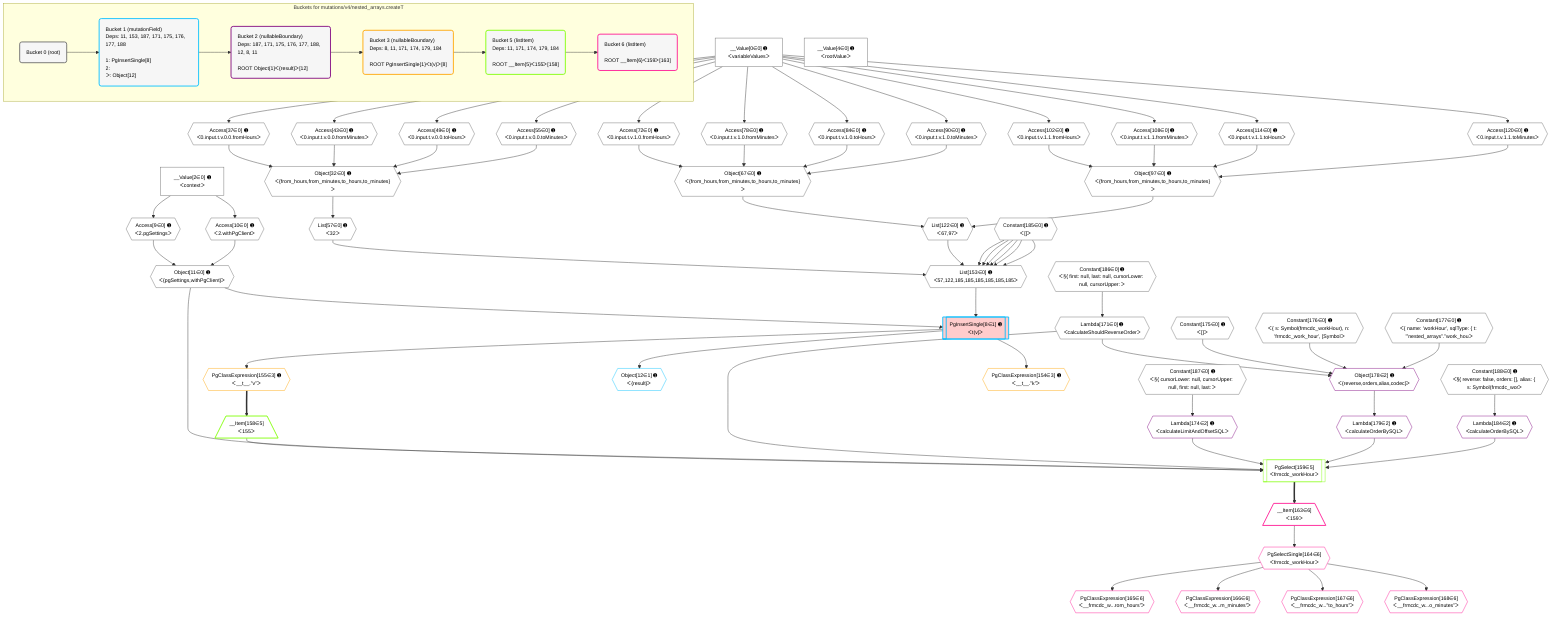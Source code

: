 %%{init: {'themeVariables': { 'fontSize': '12px'}}}%%
graph TD
    classDef path fill:#eee,stroke:#000,color:#000
    classDef plan fill:#fff,stroke-width:1px,color:#000
    classDef itemplan fill:#fff,stroke-width:2px,color:#000
    classDef unbatchedplan fill:#dff,stroke-width:1px,color:#000
    classDef sideeffectplan fill:#fcc,stroke-width:2px,color:#000
    classDef bucket fill:#f6f6f6,color:#000,stroke-width:2px,text-align:left


    %% plan dependencies
    List153{{"List[153∈0] ➊<br />ᐸ57,122,185,185,185,185,185,185ᐳ"}}:::plan
    List57{{"List[57∈0] ➊<br />ᐸ32ᐳ"}}:::plan
    List122{{"List[122∈0] ➊<br />ᐸ67,97ᐳ"}}:::plan
    Constant185{{"Constant[185∈0] ➊<br />ᐸ[]ᐳ"}}:::plan
    List57 & List122 & Constant185 & Constant185 & Constant185 & Constant185 & Constant185 & Constant185 --> List153
    Object32{{"Object[32∈0] ➊<br />ᐸ{from_hours,from_minutes,to_hours,to_minutes}ᐳ"}}:::plan
    Access37{{"Access[37∈0] ➊<br />ᐸ0.input.t.v.0.0.fromHoursᐳ"}}:::plan
    Access43{{"Access[43∈0] ➊<br />ᐸ0.input.t.v.0.0.fromMinutesᐳ"}}:::plan
    Access49{{"Access[49∈0] ➊<br />ᐸ0.input.t.v.0.0.toHoursᐳ"}}:::plan
    Access55{{"Access[55∈0] ➊<br />ᐸ0.input.t.v.0.0.toMinutesᐳ"}}:::plan
    Access37 & Access43 & Access49 & Access55 --> Object32
    Object67{{"Object[67∈0] ➊<br />ᐸ{from_hours,from_minutes,to_hours,to_minutes}ᐳ"}}:::plan
    Access72{{"Access[72∈0] ➊<br />ᐸ0.input.t.v.1.0.fromHoursᐳ"}}:::plan
    Access78{{"Access[78∈0] ➊<br />ᐸ0.input.t.v.1.0.fromMinutesᐳ"}}:::plan
    Access84{{"Access[84∈0] ➊<br />ᐸ0.input.t.v.1.0.toHoursᐳ"}}:::plan
    Access90{{"Access[90∈0] ➊<br />ᐸ0.input.t.v.1.0.toMinutesᐳ"}}:::plan
    Access72 & Access78 & Access84 & Access90 --> Object67
    Object97{{"Object[97∈0] ➊<br />ᐸ{from_hours,from_minutes,to_hours,to_minutes}ᐳ"}}:::plan
    Access102{{"Access[102∈0] ➊<br />ᐸ0.input.t.v.1.1.fromHoursᐳ"}}:::plan
    Access108{{"Access[108∈0] ➊<br />ᐸ0.input.t.v.1.1.fromMinutesᐳ"}}:::plan
    Access114{{"Access[114∈0] ➊<br />ᐸ0.input.t.v.1.1.toHoursᐳ"}}:::plan
    Access120{{"Access[120∈0] ➊<br />ᐸ0.input.t.v.1.1.toMinutesᐳ"}}:::plan
    Access102 & Access108 & Access114 & Access120 --> Object97
    Object11{{"Object[11∈0] ➊<br />ᐸ{pgSettings,withPgClient}ᐳ"}}:::plan
    Access9{{"Access[9∈0] ➊<br />ᐸ2.pgSettingsᐳ"}}:::plan
    Access10{{"Access[10∈0] ➊<br />ᐸ2.withPgClientᐳ"}}:::plan
    Access9 & Access10 --> Object11
    Object67 & Object97 --> List122
    __Value2["__Value[2∈0] ➊<br />ᐸcontextᐳ"]:::plan
    __Value2 --> Access9
    __Value2 --> Access10
    __Value0["__Value[0∈0] ➊<br />ᐸvariableValuesᐳ"]:::plan
    __Value0 --> Access37
    __Value0 --> Access43
    __Value0 --> Access49
    __Value0 --> Access55
    Object32 --> List57
    __Value0 --> Access72
    __Value0 --> Access78
    __Value0 --> Access84
    __Value0 --> Access90
    __Value0 --> Access102
    __Value0 --> Access108
    __Value0 --> Access114
    __Value0 --> Access120
    Lambda171{{"Lambda[171∈0] ➊<br />ᐸcalculateShouldReverseOrderᐳ"}}:::plan
    Constant186{{"Constant[186∈0] ➊<br />ᐸ§{ first: null, last: null, cursorLower: null, cursorUpper: ᐳ"}}:::plan
    Constant186 --> Lambda171
    __Value4["__Value[4∈0] ➊<br />ᐸrootValueᐳ"]:::plan
    Constant175{{"Constant[175∈0] ➊<br />ᐸ[]ᐳ"}}:::plan
    Constant176{{"Constant[176∈0] ➊<br />ᐸ{ s: Symbol(frmcdc_workHour), n: 'frmcdc_work_hour', [Symbolᐳ"}}:::plan
    Constant177{{"Constant[177∈0] ➊<br />ᐸ{ name: 'workHour', sqlType: { t: '”nested_arrays”.”work_houᐳ"}}:::plan
    Constant187{{"Constant[187∈0] ➊<br />ᐸ§{ cursorLower: null, cursorUpper: null, first: null, last: ᐳ"}}:::plan
    Constant188{{"Constant[188∈0] ➊<br />ᐸ§{ reverse: false, orders: [], alias: { s: Symbol(frmcdc_worᐳ"}}:::plan
    PgInsertSingle8[["PgInsertSingle[8∈1] ➊<br />ᐸt(v)ᐳ"]]:::sideeffectplan
    Object11 & List153 --> PgInsertSingle8
    Object12{{"Object[12∈1] ➊<br />ᐸ{result}ᐳ"}}:::plan
    PgInsertSingle8 --> Object12
    Object178{{"Object[178∈2] ➊<br />ᐸ{reverse,orders,alias,codec}ᐳ"}}:::plan
    Lambda171 & Constant175 & Constant176 & Constant177 --> Object178
    Lambda174{{"Lambda[174∈2] ➊<br />ᐸcalculateLimitAndOffsetSQLᐳ"}}:::plan
    Constant187 --> Lambda174
    Lambda179{{"Lambda[179∈2] ➊<br />ᐸcalculateOrderBySQLᐳ"}}:::plan
    Object178 --> Lambda179
    Lambda184{{"Lambda[184∈2] ➊<br />ᐸcalculateOrderBySQLᐳ"}}:::plan
    Constant188 --> Lambda184
    PgClassExpression154{{"PgClassExpression[154∈3] ➊<br />ᐸ__t__.”k”ᐳ"}}:::plan
    PgInsertSingle8 --> PgClassExpression154
    PgClassExpression155{{"PgClassExpression[155∈3] ➊<br />ᐸ__t__.”v”ᐳ"}}:::plan
    PgInsertSingle8 --> PgClassExpression155
    PgSelect159[["PgSelect[159∈5]<br />ᐸfrmcdc_workHourᐳ"]]:::plan
    __Item158[/"__Item[158∈5]<br />ᐸ155ᐳ"\]:::itemplan
    Object11 & __Item158 & Lambda171 & Lambda174 & Lambda179 & Lambda184 --> PgSelect159
    PgClassExpression155 ==> __Item158
    __Item163[/"__Item[163∈6]<br />ᐸ159ᐳ"\]:::itemplan
    PgSelect159 ==> __Item163
    PgSelectSingle164{{"PgSelectSingle[164∈6]<br />ᐸfrmcdc_workHourᐳ"}}:::plan
    __Item163 --> PgSelectSingle164
    PgClassExpression165{{"PgClassExpression[165∈6]<br />ᐸ__frmcdc_w...rom_hours”ᐳ"}}:::plan
    PgSelectSingle164 --> PgClassExpression165
    PgClassExpression166{{"PgClassExpression[166∈6]<br />ᐸ__frmcdc_w...m_minutes”ᐳ"}}:::plan
    PgSelectSingle164 --> PgClassExpression166
    PgClassExpression167{{"PgClassExpression[167∈6]<br />ᐸ__frmcdc_w...”to_hours”ᐳ"}}:::plan
    PgSelectSingle164 --> PgClassExpression167
    PgClassExpression168{{"PgClassExpression[168∈6]<br />ᐸ__frmcdc_w...o_minutes”ᐳ"}}:::plan
    PgSelectSingle164 --> PgClassExpression168

    %% define steps

    subgraph "Buckets for mutations/v4/nested_arrays.createT"
    Bucket0("Bucket 0 (root)"):::bucket
    classDef bucket0 stroke:#696969
    class Bucket0,__Value0,__Value2,__Value4,Access9,Access10,Object11,Object32,Access37,Access43,Access49,Access55,List57,Object67,Access72,Access78,Access84,Access90,Object97,Access102,Access108,Access114,Access120,List122,List153,Lambda171,Constant175,Constant176,Constant177,Constant185,Constant186,Constant187,Constant188 bucket0
    Bucket1("Bucket 1 (mutationField)<br />Deps: 11, 153, 187, 171, 175, 176, 177, 188<br /><br />1: PgInsertSingle[8]<br />2: <br />ᐳ: Object[12]"):::bucket
    classDef bucket1 stroke:#00bfff
    class Bucket1,PgInsertSingle8,Object12 bucket1
    Bucket2("Bucket 2 (nullableBoundary)<br />Deps: 187, 171, 175, 176, 177, 188, 12, 8, 11<br /><br />ROOT Object{1}ᐸ{result}ᐳ[12]"):::bucket
    classDef bucket2 stroke:#7f007f
    class Bucket2,Lambda174,Object178,Lambda179,Lambda184 bucket2
    Bucket3("Bucket 3 (nullableBoundary)<br />Deps: 8, 11, 171, 174, 179, 184<br /><br />ROOT PgInsertSingle{1}ᐸt(v)ᐳ[8]"):::bucket
    classDef bucket3 stroke:#ffa500
    class Bucket3,PgClassExpression154,PgClassExpression155 bucket3
    Bucket5("Bucket 5 (listItem)<br />Deps: 11, 171, 174, 179, 184<br /><br />ROOT __Item{5}ᐸ155ᐳ[158]"):::bucket
    classDef bucket5 stroke:#7fff00
    class Bucket5,__Item158,PgSelect159 bucket5
    Bucket6("Bucket 6 (listItem)<br /><br />ROOT __Item{6}ᐸ159ᐳ[163]"):::bucket
    classDef bucket6 stroke:#ff1493
    class Bucket6,__Item163,PgSelectSingle164,PgClassExpression165,PgClassExpression166,PgClassExpression167,PgClassExpression168 bucket6
    Bucket0 --> Bucket1
    Bucket1 --> Bucket2
    Bucket2 --> Bucket3
    Bucket3 --> Bucket5
    Bucket5 --> Bucket6
    end